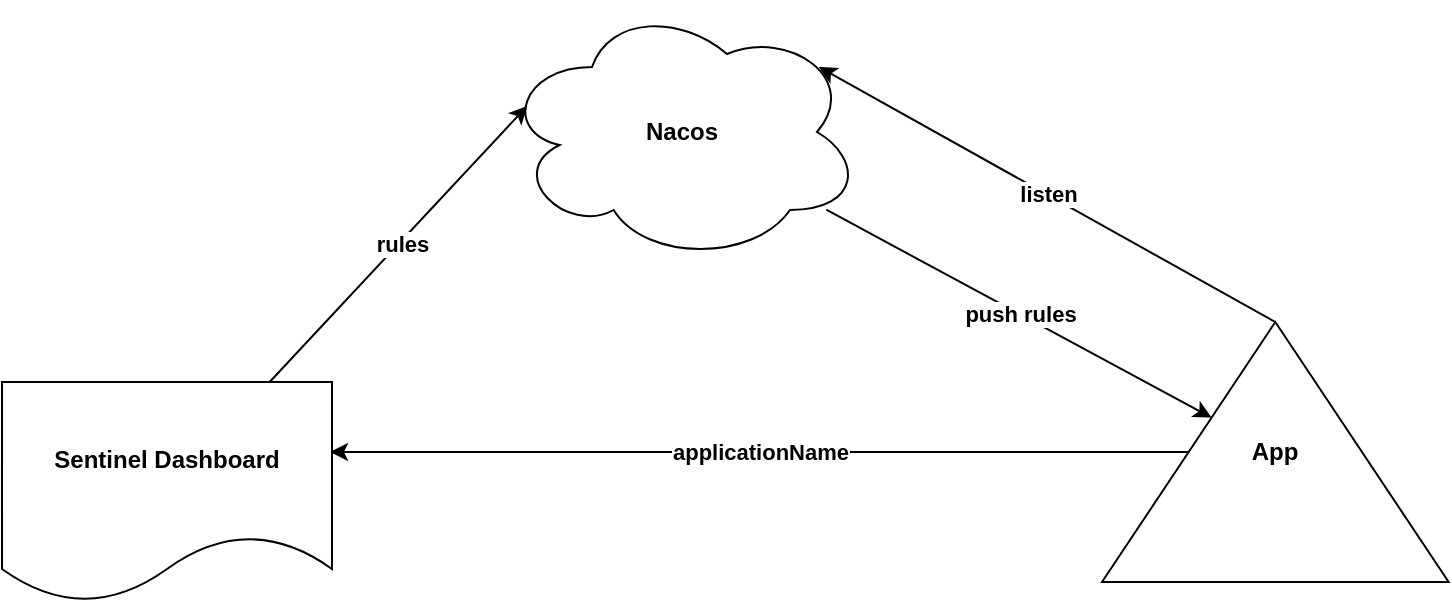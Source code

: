 <mxfile version="20.2.6" type="github">
  <diagram id="4WhJq_c2hJGKalem2-71" name="第 1 页">
    <mxGraphModel dx="1360" dy="802" grid="1" gridSize="10" guides="1" tooltips="1" connect="1" arrows="1" fold="1" page="1" pageScale="1" pageWidth="827" pageHeight="1169" math="0" shadow="0">
      <root>
        <mxCell id="0" />
        <mxCell id="1" parent="0" />
        <mxCell id="tj6sGX2Gv8RbAJB5ziJA-14" value="push rules" style="edgeStyle=none;rounded=0;orthogonalLoop=1;jettySize=auto;html=1;fontStyle=1" edge="1" parent="1" source="tj6sGX2Gv8RbAJB5ziJA-1" target="tj6sGX2Gv8RbAJB5ziJA-9">
          <mxGeometry relative="1" as="geometry" />
        </mxCell>
        <mxCell id="tj6sGX2Gv8RbAJB5ziJA-1" value="&lt;b&gt;Nacos&lt;/b&gt;" style="ellipse;shape=cloud;whiteSpace=wrap;html=1;" vertex="1" parent="1">
          <mxGeometry x="330" y="130" width="180" height="130" as="geometry" />
        </mxCell>
        <mxCell id="tj6sGX2Gv8RbAJB5ziJA-11" value="applicationName" style="edgeStyle=orthogonalEdgeStyle;rounded=0;orthogonalLoop=1;jettySize=auto;html=1;entryX=0.994;entryY=0.318;entryDx=0;entryDy=0;entryPerimeter=0;fontStyle=1" edge="1" parent="1" source="tj6sGX2Gv8RbAJB5ziJA-9" target="tj6sGX2Gv8RbAJB5ziJA-10">
          <mxGeometry relative="1" as="geometry" />
        </mxCell>
        <mxCell id="tj6sGX2Gv8RbAJB5ziJA-15" value="listen" style="edgeStyle=none;rounded=0;orthogonalLoop=1;jettySize=auto;html=1;entryX=0.88;entryY=0.25;entryDx=0;entryDy=0;entryPerimeter=0;exitX=1;exitY=0.5;exitDx=0;exitDy=0;fontStyle=1" edge="1" parent="1" source="tj6sGX2Gv8RbAJB5ziJA-9" target="tj6sGX2Gv8RbAJB5ziJA-1">
          <mxGeometry relative="1" as="geometry" />
        </mxCell>
        <mxCell id="tj6sGX2Gv8RbAJB5ziJA-9" value="App" style="triangle;whiteSpace=wrap;html=1;direction=north;fontStyle=1" vertex="1" parent="1">
          <mxGeometry x="630" y="290" width="173.33" height="130" as="geometry" />
        </mxCell>
        <mxCell id="tj6sGX2Gv8RbAJB5ziJA-12" style="rounded=0;orthogonalLoop=1;jettySize=auto;html=1;entryX=0.07;entryY=0.4;entryDx=0;entryDy=0;entryPerimeter=0;" edge="1" parent="1" source="tj6sGX2Gv8RbAJB5ziJA-10" target="tj6sGX2Gv8RbAJB5ziJA-1">
          <mxGeometry relative="1" as="geometry" />
        </mxCell>
        <mxCell id="tj6sGX2Gv8RbAJB5ziJA-13" value="rules" style="edgeLabel;html=1;align=center;verticalAlign=middle;resizable=0;points=[];fontStyle=1" vertex="1" connectable="0" parent="tj6sGX2Gv8RbAJB5ziJA-12">
          <mxGeometry x="0.215" y="-3" relative="1" as="geometry">
            <mxPoint x="-14" y="12" as="offset" />
          </mxGeometry>
        </mxCell>
        <mxCell id="tj6sGX2Gv8RbAJB5ziJA-10" value="Sentinel Dashboard" style="shape=document;whiteSpace=wrap;html=1;boundedLbl=1;fontStyle=1" vertex="1" parent="1">
          <mxGeometry x="80" y="320" width="165" height="110" as="geometry" />
        </mxCell>
      </root>
    </mxGraphModel>
  </diagram>
</mxfile>

